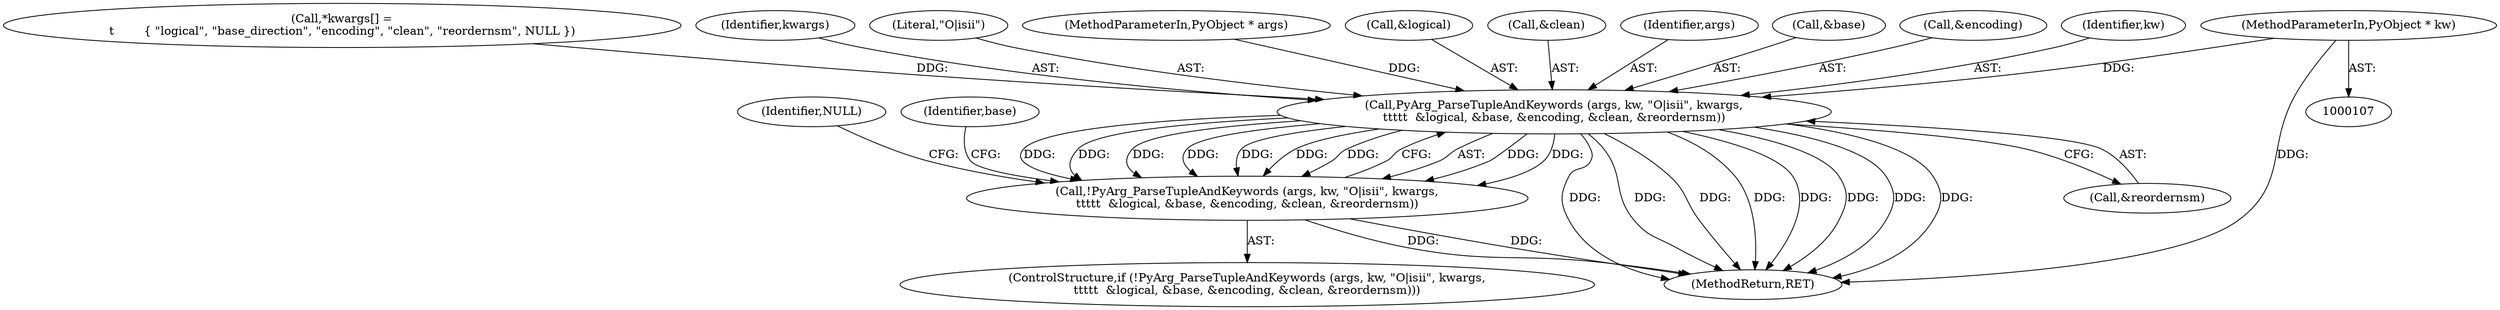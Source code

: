 digraph "1_pyfribidi_d2860c655357975e7b32d84e6b45e98f0dcecd7a@pointer" {
"1000110" [label="(MethodParameterIn,PyObject * kw)"];
"1000137" [label="(Call,PyArg_ParseTupleAndKeywords (args, kw, \"O|isii\", kwargs,\n\t\t\t\t\t  &logical, &base, &encoding, &clean, &reordernsm))"];
"1000136" [label="(Call,!PyArg_ParseTupleAndKeywords (args, kw, \"O|isii\", kwargs,\n\t\t\t\t\t  &logical, &base, &encoding, &clean, &reordernsm))"];
"1000146" [label="(Call,&encoding)"];
"1000139" [label="(Identifier,kw)"];
"1000153" [label="(Identifier,NULL)"];
"1000133" [label="(Call,*kwargs[] =\n\t        { \"logical\", \"base_direction\", \"encoding\", \"clean\", \"reordernsm\", NULL })"];
"1000141" [label="(Identifier,kwargs)"];
"1000140" [label="(Literal,\"O|isii\")"];
"1000109" [label="(MethodParameterIn,PyObject * args)"];
"1000110" [label="(MethodParameterIn,PyObject * kw)"];
"1000150" [label="(Call,&reordernsm)"];
"1000135" [label="(ControlStructure,if (!PyArg_ParseTupleAndKeywords (args, kw, \"O|isii\", kwargs,\n\t\t\t\t\t  &logical, &base, &encoding, &clean, &reordernsm)))"];
"1000158" [label="(Identifier,base)"];
"1000142" [label="(Call,&logical)"];
"1000148" [label="(Call,&clean)"];
"1000202" [label="(MethodReturn,RET)"];
"1000138" [label="(Identifier,args)"];
"1000144" [label="(Call,&base)"];
"1000137" [label="(Call,PyArg_ParseTupleAndKeywords (args, kw, \"O|isii\", kwargs,\n\t\t\t\t\t  &logical, &base, &encoding, &clean, &reordernsm))"];
"1000136" [label="(Call,!PyArg_ParseTupleAndKeywords (args, kw, \"O|isii\", kwargs,\n\t\t\t\t\t  &logical, &base, &encoding, &clean, &reordernsm))"];
"1000110" -> "1000107"  [label="AST: "];
"1000110" -> "1000202"  [label="DDG: "];
"1000110" -> "1000137"  [label="DDG: "];
"1000137" -> "1000136"  [label="AST: "];
"1000137" -> "1000150"  [label="CFG: "];
"1000138" -> "1000137"  [label="AST: "];
"1000139" -> "1000137"  [label="AST: "];
"1000140" -> "1000137"  [label="AST: "];
"1000141" -> "1000137"  [label="AST: "];
"1000142" -> "1000137"  [label="AST: "];
"1000144" -> "1000137"  [label="AST: "];
"1000146" -> "1000137"  [label="AST: "];
"1000148" -> "1000137"  [label="AST: "];
"1000150" -> "1000137"  [label="AST: "];
"1000136" -> "1000137"  [label="CFG: "];
"1000137" -> "1000202"  [label="DDG: "];
"1000137" -> "1000202"  [label="DDG: "];
"1000137" -> "1000202"  [label="DDG: "];
"1000137" -> "1000202"  [label="DDG: "];
"1000137" -> "1000202"  [label="DDG: "];
"1000137" -> "1000202"  [label="DDG: "];
"1000137" -> "1000202"  [label="DDG: "];
"1000137" -> "1000202"  [label="DDG: "];
"1000137" -> "1000136"  [label="DDG: "];
"1000137" -> "1000136"  [label="DDG: "];
"1000137" -> "1000136"  [label="DDG: "];
"1000137" -> "1000136"  [label="DDG: "];
"1000137" -> "1000136"  [label="DDG: "];
"1000137" -> "1000136"  [label="DDG: "];
"1000137" -> "1000136"  [label="DDG: "];
"1000137" -> "1000136"  [label="DDG: "];
"1000137" -> "1000136"  [label="DDG: "];
"1000109" -> "1000137"  [label="DDG: "];
"1000133" -> "1000137"  [label="DDG: "];
"1000136" -> "1000135"  [label="AST: "];
"1000153" -> "1000136"  [label="CFG: "];
"1000158" -> "1000136"  [label="CFG: "];
"1000136" -> "1000202"  [label="DDG: "];
"1000136" -> "1000202"  [label="DDG: "];
}
